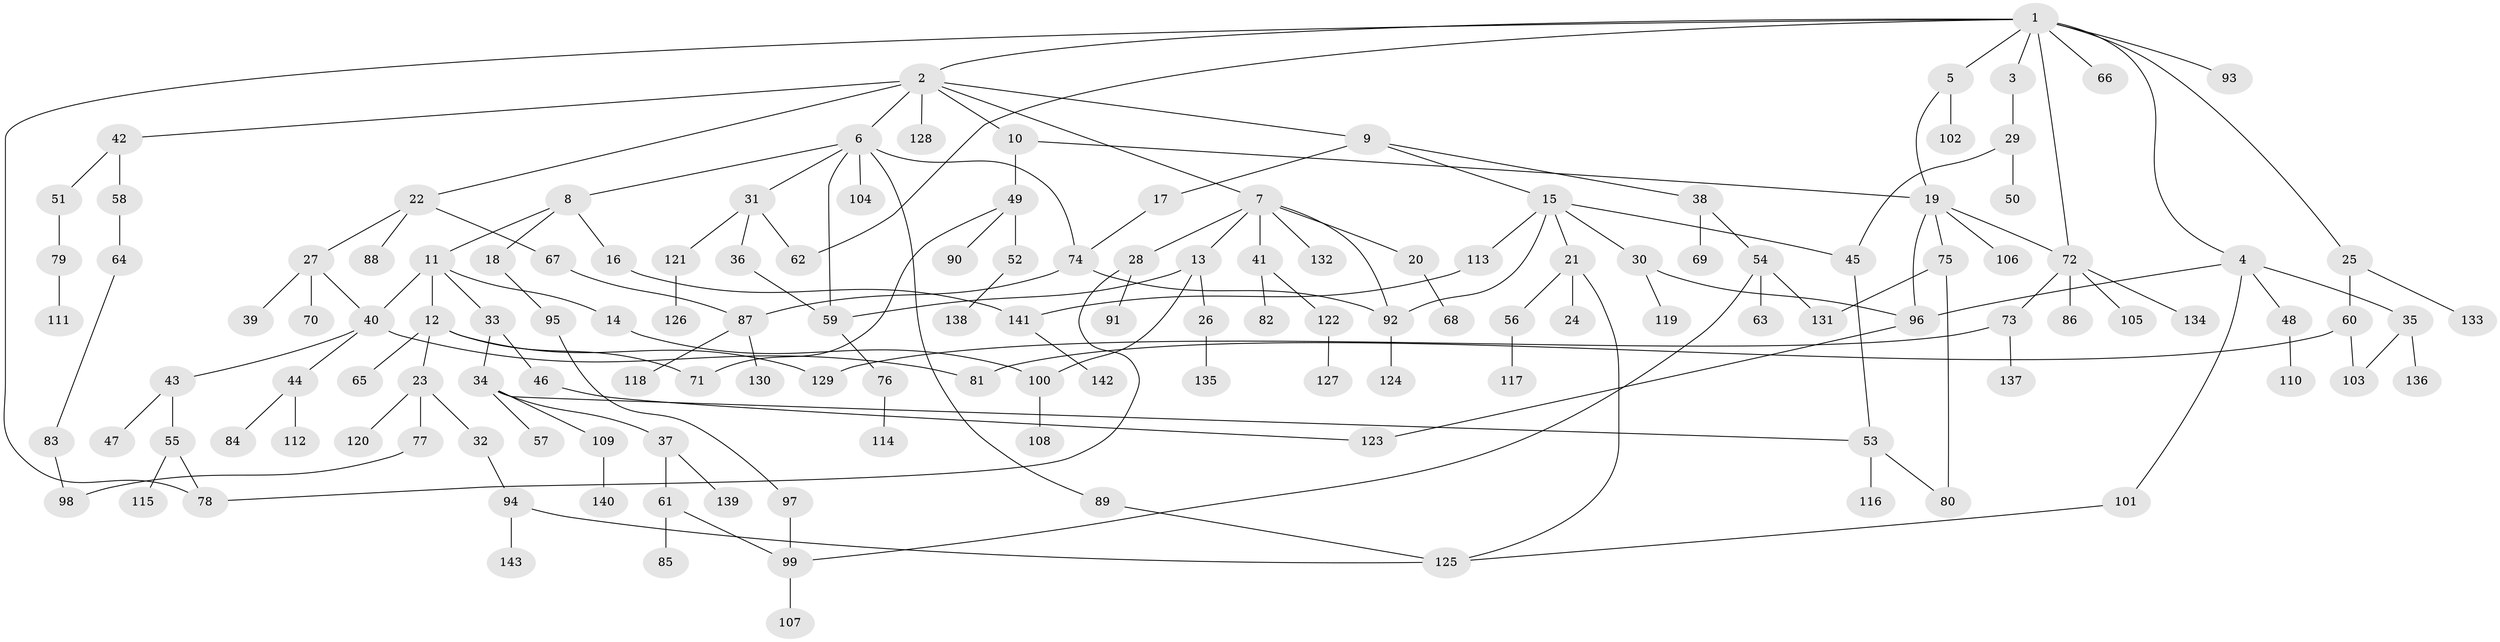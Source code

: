 // Generated by graph-tools (version 1.1) at 2025/42/03/09/25 04:42:25]
// undirected, 143 vertices, 173 edges
graph export_dot {
graph [start="1"]
  node [color=gray90,style=filled];
  1;
  2;
  3;
  4;
  5;
  6;
  7;
  8;
  9;
  10;
  11;
  12;
  13;
  14;
  15;
  16;
  17;
  18;
  19;
  20;
  21;
  22;
  23;
  24;
  25;
  26;
  27;
  28;
  29;
  30;
  31;
  32;
  33;
  34;
  35;
  36;
  37;
  38;
  39;
  40;
  41;
  42;
  43;
  44;
  45;
  46;
  47;
  48;
  49;
  50;
  51;
  52;
  53;
  54;
  55;
  56;
  57;
  58;
  59;
  60;
  61;
  62;
  63;
  64;
  65;
  66;
  67;
  68;
  69;
  70;
  71;
  72;
  73;
  74;
  75;
  76;
  77;
  78;
  79;
  80;
  81;
  82;
  83;
  84;
  85;
  86;
  87;
  88;
  89;
  90;
  91;
  92;
  93;
  94;
  95;
  96;
  97;
  98;
  99;
  100;
  101;
  102;
  103;
  104;
  105;
  106;
  107;
  108;
  109;
  110;
  111;
  112;
  113;
  114;
  115;
  116;
  117;
  118;
  119;
  120;
  121;
  122;
  123;
  124;
  125;
  126;
  127;
  128;
  129;
  130;
  131;
  132;
  133;
  134;
  135;
  136;
  137;
  138;
  139;
  140;
  141;
  142;
  143;
  1 -- 2;
  1 -- 3;
  1 -- 4;
  1 -- 5;
  1 -- 25;
  1 -- 66;
  1 -- 93;
  1 -- 72;
  1 -- 78;
  1 -- 62;
  2 -- 6;
  2 -- 7;
  2 -- 9;
  2 -- 10;
  2 -- 22;
  2 -- 42;
  2 -- 128;
  3 -- 29;
  4 -- 35;
  4 -- 48;
  4 -- 101;
  4 -- 96;
  5 -- 102;
  5 -- 19;
  6 -- 8;
  6 -- 31;
  6 -- 59;
  6 -- 89;
  6 -- 104;
  6 -- 74;
  7 -- 13;
  7 -- 20;
  7 -- 28;
  7 -- 41;
  7 -- 132;
  7 -- 92;
  8 -- 11;
  8 -- 16;
  8 -- 18;
  9 -- 15;
  9 -- 17;
  9 -- 38;
  10 -- 19;
  10 -- 49;
  11 -- 12;
  11 -- 14;
  11 -- 33;
  11 -- 40;
  12 -- 23;
  12 -- 65;
  12 -- 129;
  12 -- 71;
  13 -- 26;
  13 -- 59;
  13 -- 100;
  14 -- 100;
  15 -- 21;
  15 -- 30;
  15 -- 92;
  15 -- 113;
  15 -- 45;
  16 -- 141;
  17 -- 74;
  18 -- 95;
  19 -- 72;
  19 -- 75;
  19 -- 96;
  19 -- 106;
  20 -- 68;
  21 -- 24;
  21 -- 56;
  21 -- 125;
  22 -- 27;
  22 -- 67;
  22 -- 88;
  23 -- 32;
  23 -- 77;
  23 -- 120;
  25 -- 60;
  25 -- 133;
  26 -- 135;
  27 -- 39;
  27 -- 70;
  27 -- 40;
  28 -- 78;
  28 -- 91;
  29 -- 45;
  29 -- 50;
  30 -- 119;
  30 -- 96;
  31 -- 36;
  31 -- 62;
  31 -- 121;
  32 -- 94;
  33 -- 34;
  33 -- 46;
  34 -- 37;
  34 -- 53;
  34 -- 57;
  34 -- 109;
  35 -- 136;
  35 -- 103;
  36 -- 59;
  37 -- 61;
  37 -- 139;
  38 -- 54;
  38 -- 69;
  40 -- 43;
  40 -- 44;
  40 -- 81;
  41 -- 82;
  41 -- 122;
  42 -- 51;
  42 -- 58;
  43 -- 47;
  43 -- 55;
  44 -- 84;
  44 -- 112;
  45 -- 53;
  46 -- 123;
  48 -- 110;
  49 -- 52;
  49 -- 71;
  49 -- 90;
  51 -- 79;
  52 -- 138;
  53 -- 80;
  53 -- 116;
  54 -- 63;
  54 -- 99;
  54 -- 131;
  55 -- 115;
  55 -- 78;
  56 -- 117;
  58 -- 64;
  59 -- 76;
  60 -- 103;
  60 -- 81;
  61 -- 85;
  61 -- 99;
  64 -- 83;
  67 -- 87;
  72 -- 73;
  72 -- 86;
  72 -- 105;
  72 -- 134;
  73 -- 137;
  73 -- 129;
  74 -- 87;
  74 -- 92;
  75 -- 131;
  75 -- 80;
  76 -- 114;
  77 -- 98;
  79 -- 111;
  83 -- 98;
  87 -- 118;
  87 -- 130;
  89 -- 125;
  92 -- 124;
  94 -- 143;
  94 -- 125;
  95 -- 97;
  96 -- 123;
  97 -- 99;
  99 -- 107;
  100 -- 108;
  101 -- 125;
  109 -- 140;
  113 -- 141;
  121 -- 126;
  122 -- 127;
  141 -- 142;
}
